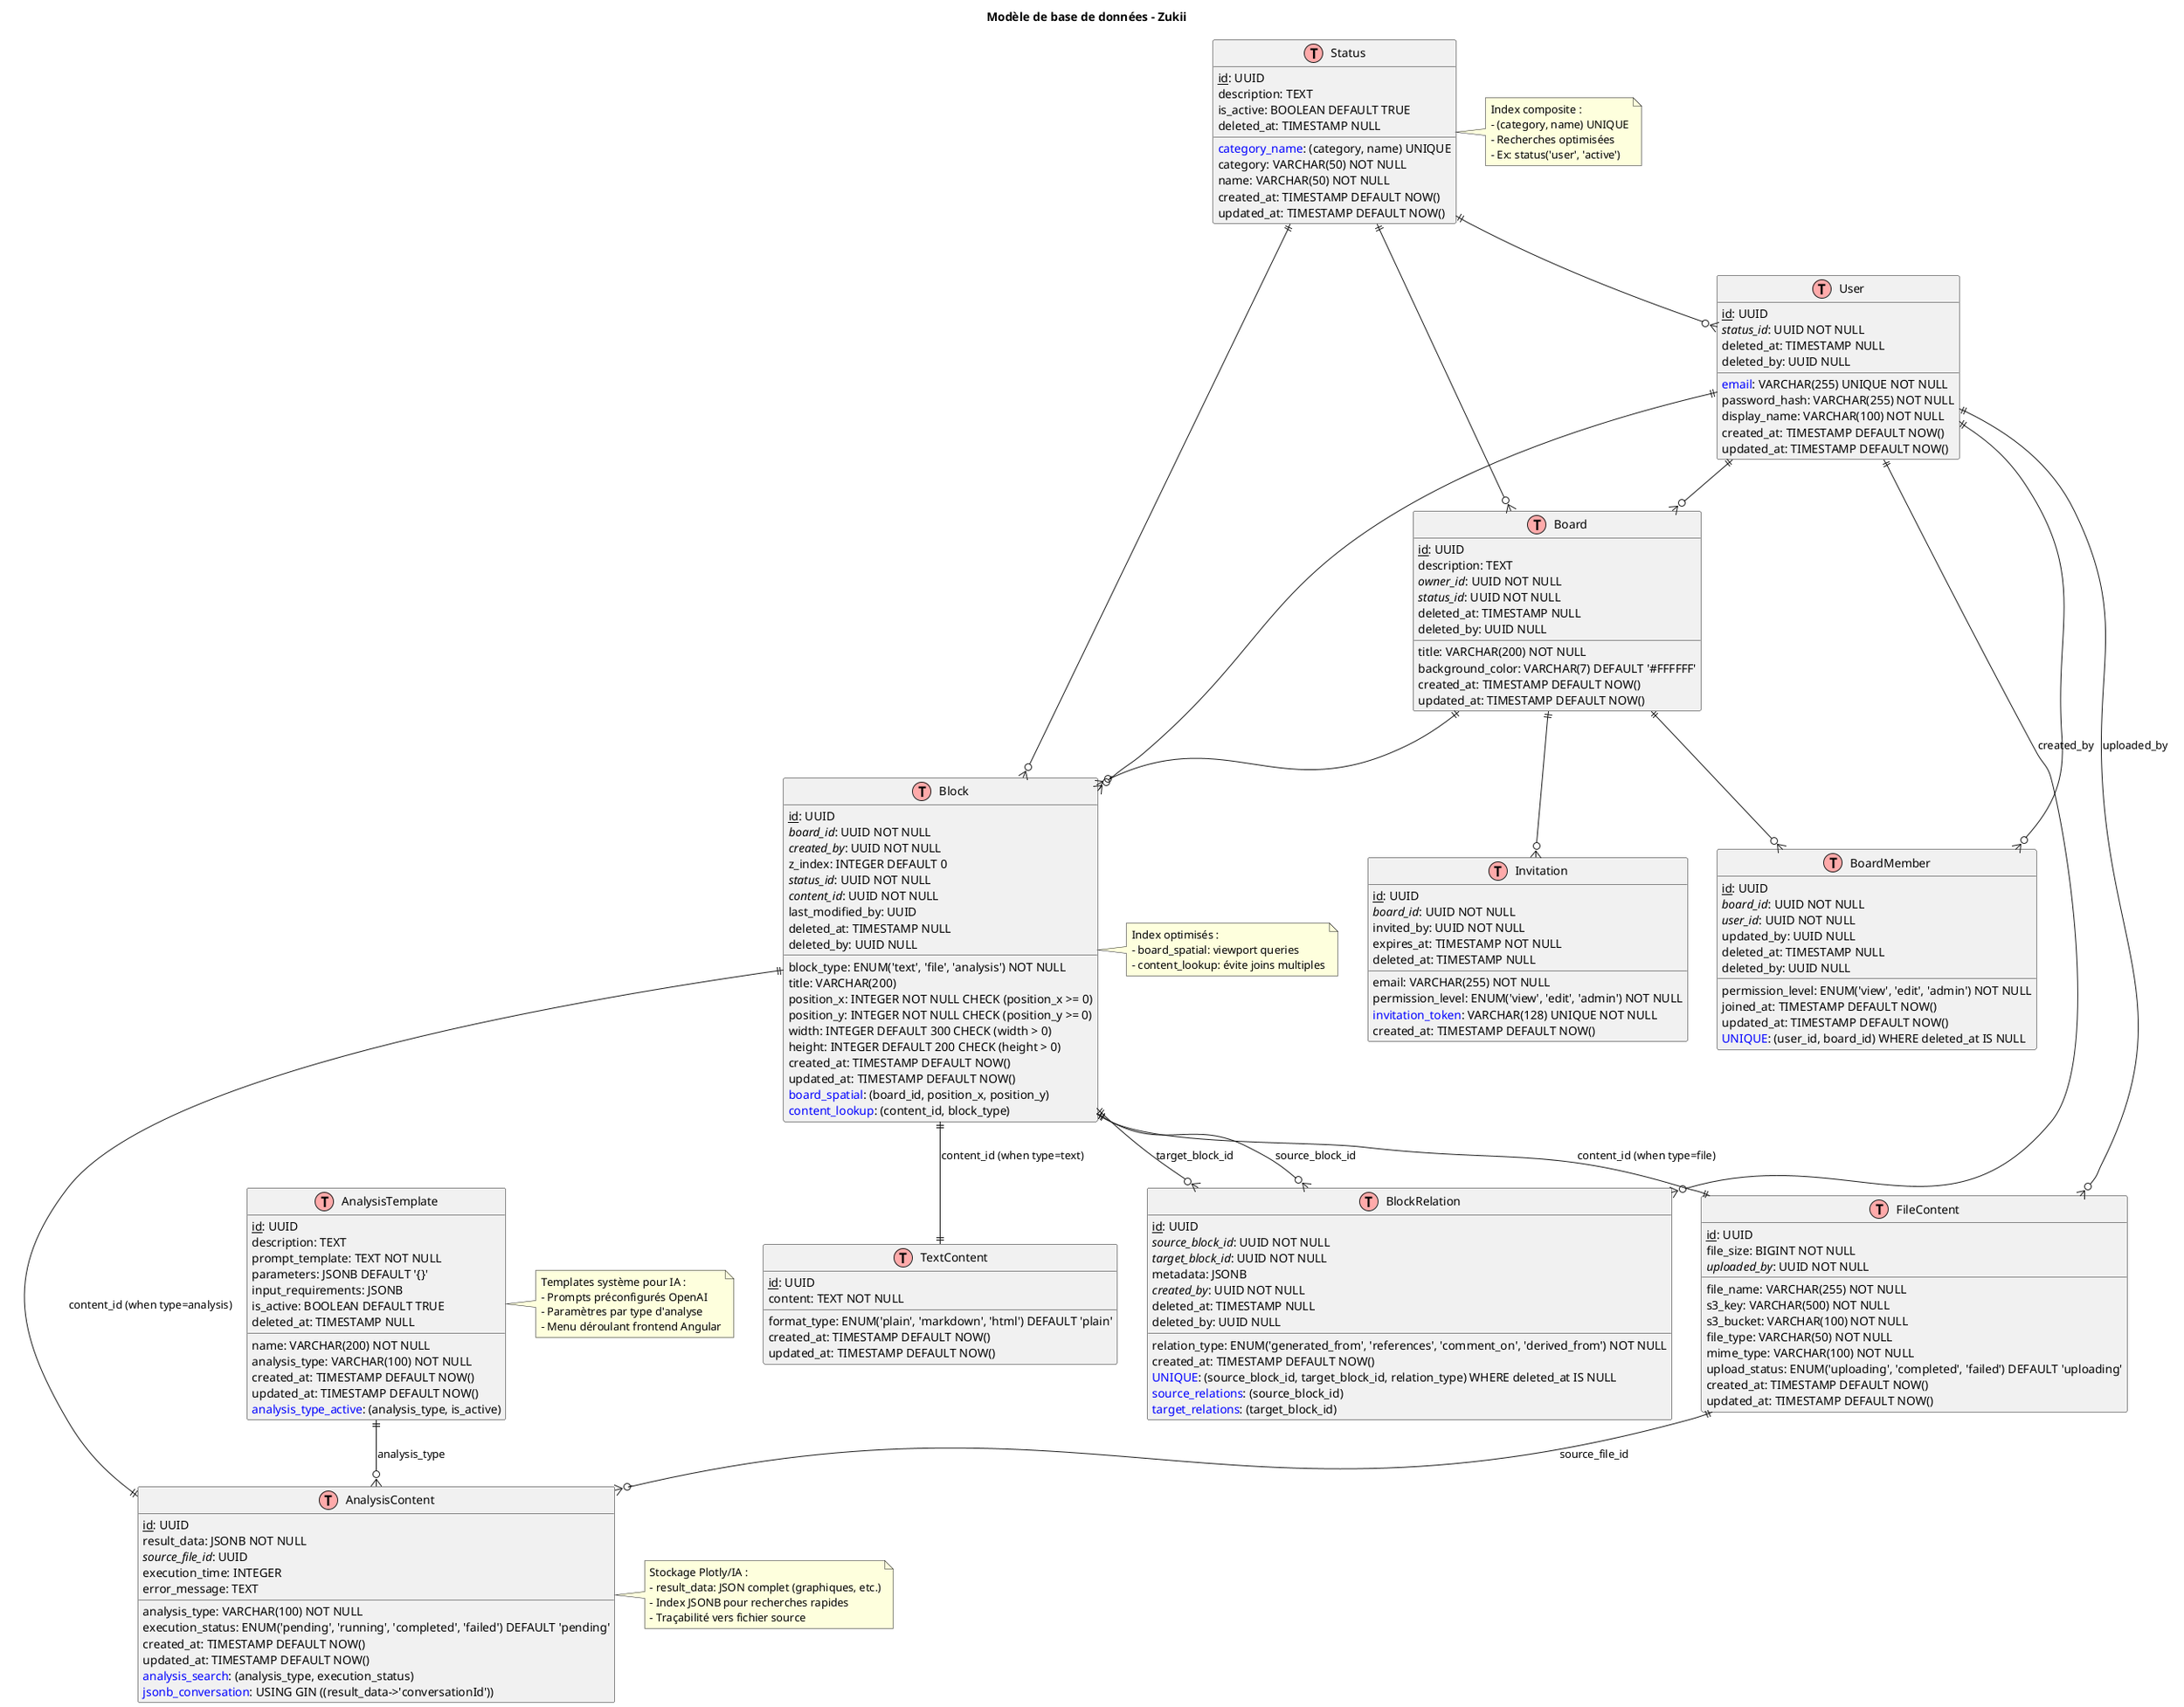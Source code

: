 @startuml Database_Model_Zukii
!define TABLE(name,desc) class name as "desc" << (T,#FFAAAA) >>
!define PK(x) <u>x</u>
!define FK(x) <i>x</i>
!define IDX(x) <color:blue>x</color>

title Modèle de base de données - Zukii

' === CORE ENTITIES ===
TABLE(User, "User") {
  PK(id): UUID
  IDX(email): VARCHAR(255) UNIQUE NOT NULL
  password_hash: VARCHAR(255) NOT NULL
  display_name: VARCHAR(100) NOT NULL
  FK(status_id): UUID NOT NULL
  created_at: TIMESTAMP DEFAULT NOW()
  updated_at: TIMESTAMP DEFAULT NOW()
  deleted_at: TIMESTAMP NULL
  deleted_by: UUID NULL
}

TABLE(Board, "Board") {
  PK(id): UUID
  title: VARCHAR(200) NOT NULL
  description: TEXT
  FK(owner_id): UUID NOT NULL
  FK(status_id): UUID NOT NULL
  background_color: VARCHAR(7) DEFAULT '#FFFFFF'
  created_at: TIMESTAMP DEFAULT NOW()
  updated_at: TIMESTAMP DEFAULT NOW()
  deleted_at: TIMESTAMP NULL
  deleted_by: UUID NULL
}

TABLE(BoardMember, "BoardMember") {
  PK(id): UUID
  FK(board_id): UUID NOT NULL
  FK(user_id): UUID NOT NULL
  permission_level: ENUM('view', 'edit', 'admin') NOT NULL
  joined_at: TIMESTAMP DEFAULT NOW()
  updated_by: UUID NULL
  updated_at: TIMESTAMP DEFAULT NOW()
  deleted_at: TIMESTAMP NULL
  deleted_by: UUID NULL
  IDX(UNIQUE): (user_id, board_id) WHERE deleted_at IS NULL
}

TABLE(Invitation, "Invitation") {
  PK(id): UUID
  FK(board_id): UUID NOT NULL
  email: VARCHAR(255) NOT NULL
  permission_level: ENUM('view', 'edit', 'admin') NOT NULL
  IDX(invitation_token): VARCHAR(128) UNIQUE NOT NULL
  invited_by: UUID NOT NULL
  expires_at: TIMESTAMP NOT NULL
  created_at: TIMESTAMP DEFAULT NOW()
  deleted_at: TIMESTAMP NULL
}

' === BLOCK SYSTEM (Refactorisé) ===
TABLE(Block, "Block") {
  PK(id): UUID
  FK(board_id): UUID NOT NULL
  FK(created_by): UUID NOT NULL
  block_type: ENUM('text', 'file', 'analysis') NOT NULL
  title: VARCHAR(200)
  ' Position avec validation
  position_x: INTEGER NOT NULL CHECK (position_x >= 0)
  position_y: INTEGER NOT NULL CHECK (position_y >= 0)
  width: INTEGER DEFAULT 300 CHECK (width > 0)
  height: INTEGER DEFAULT 200 CHECK (height > 0)
  z_index: INTEGER DEFAULT 0
  FK(status_id): UUID NOT NULL
  ' Référence générique vers le contenu
  FK(content_id): UUID NOT NULL
  ' Tracking des modifications
  last_modified_by: UUID
  created_at: TIMESTAMP DEFAULT NOW()
  updated_at: TIMESTAMP DEFAULT NOW()
  deleted_at: TIMESTAMP NULL
  deleted_by: UUID NULL
  IDX(board_spatial): (board_id, position_x, position_y)
  IDX(content_lookup): (content_id, block_type)
}

TABLE(TextContent, "TextContent") {
  PK(id): UUID
  content: TEXT NOT NULL
  format_type: ENUM('plain', 'markdown', 'html') DEFAULT 'plain'
  created_at: TIMESTAMP DEFAULT NOW()
  updated_at: TIMESTAMP DEFAULT NOW()
}

TABLE(FileContent, "FileContent") {
  PK(id): UUID
  file_name: VARCHAR(255) NOT NULL
  s3_key: VARCHAR(500) NOT NULL
  s3_bucket: VARCHAR(100) NOT NULL
  file_size: BIGINT NOT NULL
  file_type: VARCHAR(50) NOT NULL
  mime_type: VARCHAR(100) NOT NULL
  FK(uploaded_by): UUID NOT NULL
  upload_status: ENUM('uploading', 'completed', 'failed') DEFAULT 'uploading'
  created_at: TIMESTAMP DEFAULT NOW()
  updated_at: TIMESTAMP DEFAULT NOW()
}

TABLE(AnalysisContent, "AnalysisContent") {
  PK(id): UUID
  analysis_type: VARCHAR(100) NOT NULL
  result_data: JSONB NOT NULL
  FK(source_file_id): UUID
  execution_status: ENUM('pending', 'running', 'completed', 'failed') DEFAULT 'pending'
  execution_time: INTEGER
  error_message: TEXT
  created_at: TIMESTAMP DEFAULT NOW()
  updated_at: TIMESTAMP DEFAULT NOW()
  IDX(analysis_search): (analysis_type, execution_status)
  IDX(jsonb_conversation): USING GIN ((result_data->'conversationId'))
}

' === TEMPLATES D'ANALYSE IA ===
TABLE(AnalysisTemplate, "AnalysisTemplate") {
  PK(id): UUID
  name: VARCHAR(200) NOT NULL
  description: TEXT
  analysis_type: VARCHAR(100) NOT NULL
  prompt_template: TEXT NOT NULL
  parameters: JSONB DEFAULT '{}'
  input_requirements: JSONB
  is_active: BOOLEAN DEFAULT TRUE
  created_at: TIMESTAMP DEFAULT NOW()
  updated_at: TIMESTAMP DEFAULT NOW()
  deleted_at: TIMESTAMP NULL
  IDX(analysis_type_active): (analysis_type, is_active)
}

' === RELATIONS ENTRE BLOCKS ===
TABLE(BlockRelation, "BlockRelation") {
  PK(id): UUID
  FK(source_block_id): UUID NOT NULL
  FK(target_block_id): UUID NOT NULL
  relation_type: ENUM('generated_from', 'references', 'comment_on', 'derived_from') NOT NULL
  metadata: JSONB
  FK(created_by): UUID NOT NULL
  created_at: TIMESTAMP DEFAULT NOW()
  deleted_at: TIMESTAMP NULL
  deleted_by: UUID NULL
  IDX(UNIQUE): (source_block_id, target_block_id, relation_type) WHERE deleted_at IS NULL
  IDX(source_relations): (source_block_id)
  IDX(target_relations): (target_block_id)
}

TABLE(Status, "Status") {
  PK(id): UUID
  IDX(category_name): (category, name) UNIQUE
  category: VARCHAR(50) NOT NULL
  name: VARCHAR(50) NOT NULL
  description: TEXT
  is_active: BOOLEAN DEFAULT TRUE
  created_at: TIMESTAMP DEFAULT NOW()
  updated_at: TIMESTAMP DEFAULT NOW()
  deleted_at: TIMESTAMP NULL
}

' === RELATIONS PRINCIPALES ===
User ||--o{ Board
User ||--o{ BoardMember
Board ||--o{ BoardMember
Board ||--o{ Invitation
Board ||--o{ Block
User ||--o{ Block

Status ||--o{ User
Status ||--o{ Board
Status ||--o{ Block

' === RELATIONS CONTENU ===
Block ||--|| TextContent : "content_id (when type=text)"
Block ||--|| FileContent : "content_id (when type=file)"
Block ||--|| AnalysisContent : "content_id (when type=analysis)"

User ||--o{ FileContent : "uploaded_by"
FileContent ||--o{ AnalysisContent : "source_file_id"

' === RELATIONS TEMPLATES ===
AnalysisTemplate ||--o{ AnalysisContent : "analysis_type"

' === RELATIONS ENTRE BLOCKS ===
Block ||--o{ BlockRelation : "source_block_id"
Block ||--o{ BlockRelation : "target_block_id"
User ||--o{ BlockRelation : "created_by"

' === NOTES EXPLICATIVES ===
note right of Block
  Index optimisés :
  - board_spatial: viewport queries
  - content_lookup: évite joins multiples
end note

note right of AnalysisContent
  Stockage Plotly/IA :
  - result_data: JSON complet (graphiques, etc.)
  - Index JSONB pour recherches rapides
  - Traçabilité vers fichier source
end note

note right of Status
  Index composite :
  - (category, name) UNIQUE
  - Recherches optimisées
  - Ex: status('user', 'active')
end note

note right of AnalysisTemplate
  Templates système pour IA :
  - Prompts préconfigurés OpenAI
  - Paramètres par type d'analyse
  - Menu déroulant frontend Angular
end note

@enduml 